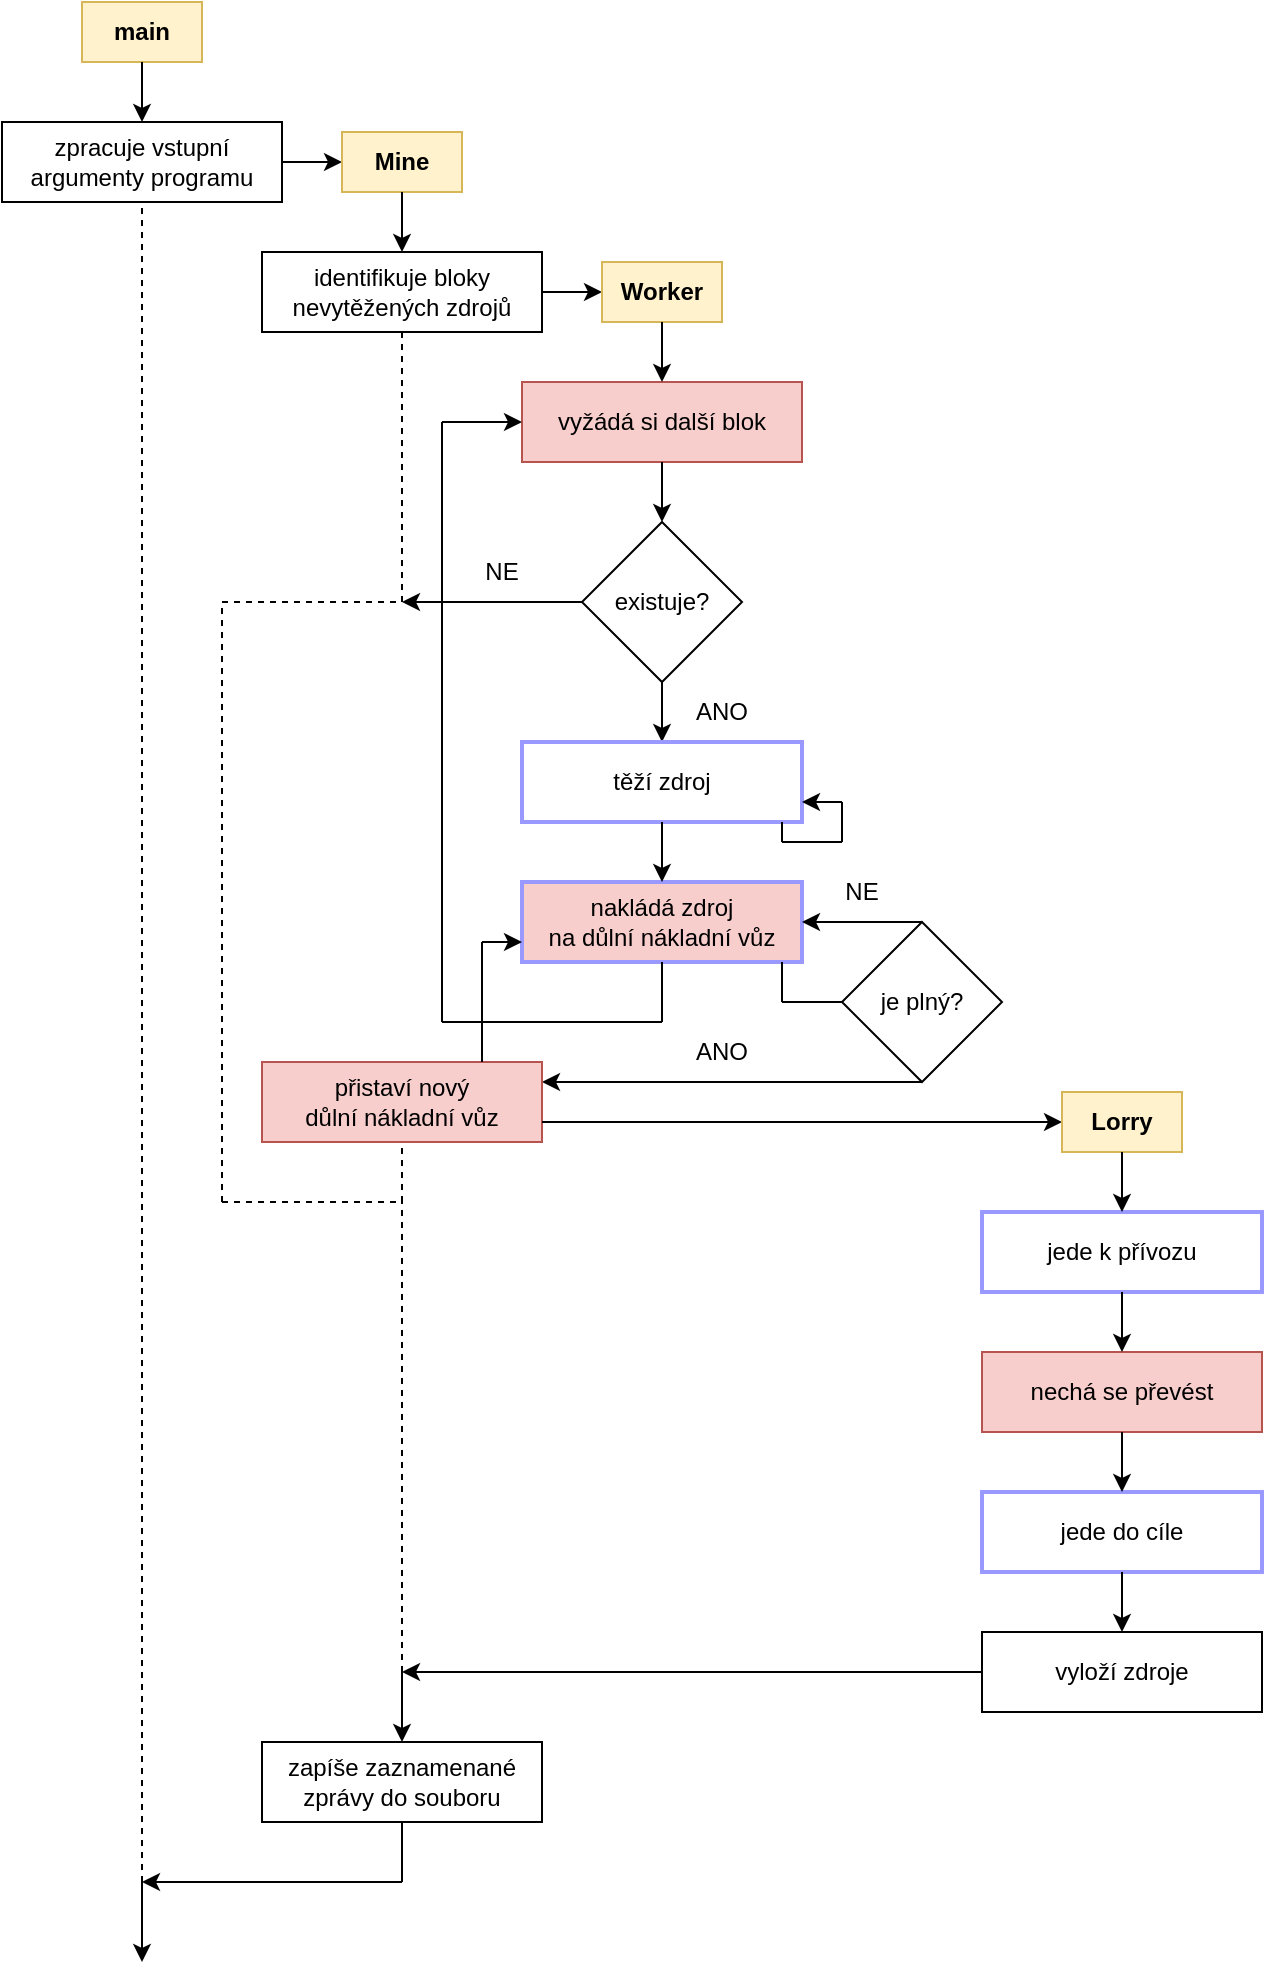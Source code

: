 <mxfile version="21.1.2" type="device">
  <diagram name="Stránka-1" id="baR7OyRBbn1kO8cTrbEP">
    <mxGraphModel dx="954" dy="647" grid="1" gridSize="10" guides="1" tooltips="1" connect="1" arrows="1" fold="1" page="1" pageScale="1" pageWidth="827" pageHeight="1169" math="0" shadow="0">
      <root>
        <mxCell id="0" />
        <mxCell id="1" parent="0" />
        <mxCell id="Dt3yNfdGE5tMnYNcMbUV-14" value="&lt;b&gt;main&lt;/b&gt;" style="rounded=0;whiteSpace=wrap;html=1;fillColor=#fff2cc;strokeColor=#d6b656;" parent="1" vertex="1">
          <mxGeometry x="50" y="10" width="60" height="30" as="geometry" />
        </mxCell>
        <mxCell id="Dt3yNfdGE5tMnYNcMbUV-17" value="" style="endArrow=classic;html=1;rounded=0;exitX=0.5;exitY=1;exitDx=0;exitDy=0;" parent="1" source="Dt3yNfdGE5tMnYNcMbUV-14" edge="1">
          <mxGeometry width="50" height="50" relative="1" as="geometry">
            <mxPoint x="120" y="180" as="sourcePoint" />
            <mxPoint x="80" y="70" as="targetPoint" />
          </mxGeometry>
        </mxCell>
        <mxCell id="Dt3yNfdGE5tMnYNcMbUV-18" value="" style="rounded=0;whiteSpace=wrap;html=1;" parent="1" vertex="1">
          <mxGeometry x="10" y="70" width="140" height="40" as="geometry" />
        </mxCell>
        <mxCell id="Dt3yNfdGE5tMnYNcMbUV-20" value="" style="endArrow=classic;html=1;rounded=0;exitX=1;exitY=0.5;exitDx=0;exitDy=0;" parent="1" source="Dt3yNfdGE5tMnYNcMbUV-18" edge="1">
          <mxGeometry width="50" height="50" relative="1" as="geometry">
            <mxPoint x="120" y="180" as="sourcePoint" />
            <mxPoint x="180" y="90" as="targetPoint" />
          </mxGeometry>
        </mxCell>
        <mxCell id="Dt3yNfdGE5tMnYNcMbUV-21" value="&lt;b&gt;Mine&lt;/b&gt;" style="rounded=0;whiteSpace=wrap;html=1;fillColor=#fff2cc;strokeColor=#d6b656;" parent="1" vertex="1">
          <mxGeometry x="180" y="75" width="60" height="30" as="geometry" />
        </mxCell>
        <mxCell id="Dt3yNfdGE5tMnYNcMbUV-22" value="" style="rounded=0;whiteSpace=wrap;html=1;" parent="1" vertex="1">
          <mxGeometry x="140" y="135" width="140" height="40" as="geometry" />
        </mxCell>
        <mxCell id="Dt3yNfdGE5tMnYNcMbUV-23" value="" style="endArrow=classic;html=1;rounded=0;exitX=0.5;exitY=1;exitDx=0;exitDy=0;entryX=0.5;entryY=0;entryDx=0;entryDy=0;" parent="1" source="Dt3yNfdGE5tMnYNcMbUV-21" target="Dt3yNfdGE5tMnYNcMbUV-22" edge="1">
          <mxGeometry width="50" height="50" relative="1" as="geometry">
            <mxPoint x="180" y="220" as="sourcePoint" />
            <mxPoint x="230" y="170" as="targetPoint" />
          </mxGeometry>
        </mxCell>
        <mxCell id="Dt3yNfdGE5tMnYNcMbUV-24" value="" style="endArrow=classic;html=1;rounded=0;exitX=1;exitY=0.5;exitDx=0;exitDy=0;" parent="1" source="Dt3yNfdGE5tMnYNcMbUV-22" edge="1">
          <mxGeometry width="50" height="50" relative="1" as="geometry">
            <mxPoint x="180" y="220" as="sourcePoint" />
            <mxPoint x="310" y="155" as="targetPoint" />
          </mxGeometry>
        </mxCell>
        <mxCell id="Dt3yNfdGE5tMnYNcMbUV-25" value="&lt;b&gt;Worker&lt;/b&gt;" style="rounded=0;whiteSpace=wrap;html=1;fillColor=#fff2cc;strokeColor=#d6b656;" parent="1" vertex="1">
          <mxGeometry x="310" y="140" width="60" height="30" as="geometry" />
        </mxCell>
        <mxCell id="Dt3yNfdGE5tMnYNcMbUV-44" value="vyžádá si další blok" style="rounded=0;whiteSpace=wrap;html=1;fillColor=#f8cecc;strokeColor=#b85450;" parent="1" vertex="1">
          <mxGeometry x="270" y="200" width="140" height="40" as="geometry" />
        </mxCell>
        <mxCell id="Dt3yNfdGE5tMnYNcMbUV-45" value="" style="endArrow=classic;html=1;rounded=0;exitX=0.5;exitY=1;exitDx=0;exitDy=0;entryX=0.5;entryY=0;entryDx=0;entryDy=0;" parent="1" source="Dt3yNfdGE5tMnYNcMbUV-25" target="Dt3yNfdGE5tMnYNcMbUV-44" edge="1">
          <mxGeometry width="50" height="50" relative="1" as="geometry">
            <mxPoint x="140" y="240" as="sourcePoint" />
            <mxPoint x="190" y="190" as="targetPoint" />
          </mxGeometry>
        </mxCell>
        <mxCell id="Dt3yNfdGE5tMnYNcMbUV-46" value="existuje?" style="rhombus;whiteSpace=wrap;html=1;" parent="1" vertex="1">
          <mxGeometry x="300" y="270" width="80" height="80" as="geometry" />
        </mxCell>
        <mxCell id="Dt3yNfdGE5tMnYNcMbUV-47" value="" style="endArrow=classic;html=1;rounded=0;exitX=0.5;exitY=1;exitDx=0;exitDy=0;entryX=0.5;entryY=0;entryDx=0;entryDy=0;" parent="1" source="Dt3yNfdGE5tMnYNcMbUV-44" target="Dt3yNfdGE5tMnYNcMbUV-46" edge="1">
          <mxGeometry width="50" height="50" relative="1" as="geometry">
            <mxPoint x="170" y="310" as="sourcePoint" />
            <mxPoint x="220" y="260" as="targetPoint" />
          </mxGeometry>
        </mxCell>
        <mxCell id="Dt3yNfdGE5tMnYNcMbUV-48" value="" style="endArrow=none;dashed=1;html=1;rounded=0;entryX=0.5;entryY=1;entryDx=0;entryDy=0;" parent="1" target="Dt3yNfdGE5tMnYNcMbUV-22" edge="1">
          <mxGeometry width="50" height="50" relative="1" as="geometry">
            <mxPoint x="210" y="310" as="sourcePoint" />
            <mxPoint x="220" y="320" as="targetPoint" />
          </mxGeometry>
        </mxCell>
        <mxCell id="Dt3yNfdGE5tMnYNcMbUV-50" value="" style="endArrow=classic;html=1;rounded=0;exitX=0;exitY=0.5;exitDx=0;exitDy=0;" parent="1" source="Dt3yNfdGE5tMnYNcMbUV-46" edge="1">
          <mxGeometry width="50" height="50" relative="1" as="geometry">
            <mxPoint x="170" y="370" as="sourcePoint" />
            <mxPoint x="210" y="310" as="targetPoint" />
          </mxGeometry>
        </mxCell>
        <mxCell id="Dt3yNfdGE5tMnYNcMbUV-51" value="" style="endArrow=none;dashed=1;html=1;rounded=0;entryX=0.5;entryY=1;entryDx=0;entryDy=0;" parent="1" target="Dt3yNfdGE5tMnYNcMbUV-18" edge="1">
          <mxGeometry width="50" height="50" relative="1" as="geometry">
            <mxPoint x="80" y="950" as="sourcePoint" />
            <mxPoint x="220" y="270" as="targetPoint" />
          </mxGeometry>
        </mxCell>
        <mxCell id="Dt3yNfdGE5tMnYNcMbUV-52" value="NE" style="text;html=1;strokeColor=none;fillColor=none;align=center;verticalAlign=middle;whiteSpace=wrap;rounded=0;" parent="1" vertex="1">
          <mxGeometry x="230" y="280" width="60" height="30" as="geometry" />
        </mxCell>
        <mxCell id="Dt3yNfdGE5tMnYNcMbUV-53" value="ANO" style="text;html=1;strokeColor=none;fillColor=none;align=center;verticalAlign=middle;whiteSpace=wrap;rounded=0;" parent="1" vertex="1">
          <mxGeometry x="340" y="350" width="60" height="30" as="geometry" />
        </mxCell>
        <mxCell id="Dt3yNfdGE5tMnYNcMbUV-54" value="" style="endArrow=classic;html=1;rounded=0;exitX=0;exitY=0;exitDx=0;exitDy=0;entryX=0;entryY=1;entryDx=0;entryDy=0;" parent="1" source="Dt3yNfdGE5tMnYNcMbUV-53" target="Dt3yNfdGE5tMnYNcMbUV-53" edge="1">
          <mxGeometry width="50" height="50" relative="1" as="geometry">
            <mxPoint x="100" y="430" as="sourcePoint" />
            <mxPoint x="150" y="380" as="targetPoint" />
          </mxGeometry>
        </mxCell>
        <mxCell id="Dt3yNfdGE5tMnYNcMbUV-55" value="těží zdroj" style="rounded=0;whiteSpace=wrap;html=1;strokeWidth=2;strokeColor=#9999FF;" parent="1" vertex="1">
          <mxGeometry x="270" y="380" width="140" height="40" as="geometry" />
        </mxCell>
        <mxCell id="Dt3yNfdGE5tMnYNcMbUV-56" value="" style="endArrow=none;html=1;rounded=0;" parent="1" edge="1">
          <mxGeometry width="50" height="50" relative="1" as="geometry">
            <mxPoint x="400" y="430" as="sourcePoint" />
            <mxPoint x="400" y="420" as="targetPoint" />
          </mxGeometry>
        </mxCell>
        <mxCell id="Dt3yNfdGE5tMnYNcMbUV-57" value="" style="endArrow=none;html=1;rounded=0;" parent="1" edge="1">
          <mxGeometry width="50" height="50" relative="1" as="geometry">
            <mxPoint x="430" y="430" as="sourcePoint" />
            <mxPoint x="400" y="430" as="targetPoint" />
          </mxGeometry>
        </mxCell>
        <mxCell id="Dt3yNfdGE5tMnYNcMbUV-58" value="" style="endArrow=none;html=1;rounded=0;" parent="1" edge="1">
          <mxGeometry width="50" height="50" relative="1" as="geometry">
            <mxPoint x="430" y="430" as="sourcePoint" />
            <mxPoint x="430" y="410" as="targetPoint" />
          </mxGeometry>
        </mxCell>
        <mxCell id="Dt3yNfdGE5tMnYNcMbUV-59" value="" style="endArrow=classic;html=1;rounded=0;entryX=1;entryY=0.75;entryDx=0;entryDy=0;" parent="1" target="Dt3yNfdGE5tMnYNcMbUV-55" edge="1">
          <mxGeometry width="50" height="50" relative="1" as="geometry">
            <mxPoint x="430" y="410" as="sourcePoint" />
            <mxPoint x="270" y="330" as="targetPoint" />
          </mxGeometry>
        </mxCell>
        <mxCell id="Dt3yNfdGE5tMnYNcMbUV-60" value="" style="rounded=0;whiteSpace=wrap;html=1;fillColor=#f8cecc;strokeColor=#9999FF;strokeWidth=2;" parent="1" vertex="1">
          <mxGeometry x="270" y="450" width="140" height="40" as="geometry" />
        </mxCell>
        <mxCell id="Dt3yNfdGE5tMnYNcMbUV-61" value="" style="endArrow=classic;html=1;rounded=0;exitX=0.5;exitY=1;exitDx=0;exitDy=0;entryX=0.5;entryY=0;entryDx=0;entryDy=0;" parent="1" source="Dt3yNfdGE5tMnYNcMbUV-55" target="Dt3yNfdGE5tMnYNcMbUV-60" edge="1">
          <mxGeometry width="50" height="50" relative="1" as="geometry">
            <mxPoint x="130" y="390" as="sourcePoint" />
            <mxPoint x="180" y="340" as="targetPoint" />
          </mxGeometry>
        </mxCell>
        <mxCell id="Dt3yNfdGE5tMnYNcMbUV-62" value="" style="endArrow=none;html=1;rounded=0;" parent="1" edge="1">
          <mxGeometry width="50" height="50" relative="1" as="geometry">
            <mxPoint x="400" y="510" as="sourcePoint" />
            <mxPoint x="400" y="490" as="targetPoint" />
          </mxGeometry>
        </mxCell>
        <mxCell id="Dt3yNfdGE5tMnYNcMbUV-63" value="" style="endArrow=none;html=1;rounded=0;exitX=0;exitY=0.5;exitDx=0;exitDy=0;" parent="1" source="Dt3yNfdGE5tMnYNcMbUV-66" edge="1">
          <mxGeometry width="50" height="50" relative="1" as="geometry">
            <mxPoint x="430" y="500" as="sourcePoint" />
            <mxPoint x="400" y="510" as="targetPoint" />
          </mxGeometry>
        </mxCell>
        <mxCell id="Dt3yNfdGE5tMnYNcMbUV-65" value="" style="endArrow=classic;html=1;rounded=0;entryX=1;entryY=0.5;entryDx=0;entryDy=0;exitX=0.5;exitY=0;exitDx=0;exitDy=0;" parent="1" source="Dt3yNfdGE5tMnYNcMbUV-66" target="Dt3yNfdGE5tMnYNcMbUV-60" edge="1">
          <mxGeometry width="50" height="50" relative="1" as="geometry">
            <mxPoint x="430" y="480" as="sourcePoint" />
            <mxPoint x="410" y="480" as="targetPoint" />
          </mxGeometry>
        </mxCell>
        <mxCell id="Dt3yNfdGE5tMnYNcMbUV-66" value="je plný?" style="rhombus;whiteSpace=wrap;html=1;" parent="1" vertex="1">
          <mxGeometry x="430" y="470" width="80" height="80" as="geometry" />
        </mxCell>
        <mxCell id="Dt3yNfdGE5tMnYNcMbUV-67" value="NE" style="text;html=1;strokeColor=none;fillColor=none;align=center;verticalAlign=middle;whiteSpace=wrap;rounded=0;" parent="1" vertex="1">
          <mxGeometry x="410" y="440" width="60" height="30" as="geometry" />
        </mxCell>
        <mxCell id="Dt3yNfdGE5tMnYNcMbUV-68" value="" style="endArrow=classic;html=1;rounded=0;exitX=0.5;exitY=1;exitDx=0;exitDy=0;entryX=1;entryY=0.25;entryDx=0;entryDy=0;" parent="1" source="Dt3yNfdGE5tMnYNcMbUV-66" target="Dt3yNfdGE5tMnYNcMbUV-70" edge="1">
          <mxGeometry width="50" height="50" relative="1" as="geometry">
            <mxPoint x="290" y="490" as="sourcePoint" />
            <mxPoint x="280" y="560" as="targetPoint" />
          </mxGeometry>
        </mxCell>
        <mxCell id="Dt3yNfdGE5tMnYNcMbUV-69" value="ANO" style="text;html=1;strokeColor=none;fillColor=none;align=center;verticalAlign=middle;whiteSpace=wrap;rounded=0;" parent="1" vertex="1">
          <mxGeometry x="340" y="520" width="60" height="30" as="geometry" />
        </mxCell>
        <mxCell id="Dt3yNfdGE5tMnYNcMbUV-70" value="" style="rounded=0;whiteSpace=wrap;html=1;fillColor=#f8cecc;strokeColor=#b85450;" parent="1" vertex="1">
          <mxGeometry x="140" y="540" width="140" height="40" as="geometry" />
        </mxCell>
        <mxCell id="Dt3yNfdGE5tMnYNcMbUV-72" value="" style="endArrow=classic;html=1;rounded=0;exitX=1;exitY=0.75;exitDx=0;exitDy=0;entryX=0;entryY=0.5;entryDx=0;entryDy=0;" parent="1" source="Dt3yNfdGE5tMnYNcMbUV-70" target="Dt3yNfdGE5tMnYNcMbUV-75" edge="1">
          <mxGeometry width="50" height="50" relative="1" as="geometry">
            <mxPoint x="290" y="420" as="sourcePoint" />
            <mxPoint x="480" y="570" as="targetPoint" />
          </mxGeometry>
        </mxCell>
        <mxCell id="Dt3yNfdGE5tMnYNcMbUV-75" value="&lt;b&gt;Lorry&lt;/b&gt;" style="rounded=0;whiteSpace=wrap;html=1;fillColor=#fff2cc;strokeColor=#d6b656;" parent="1" vertex="1">
          <mxGeometry x="540" y="555" width="60" height="30" as="geometry" />
        </mxCell>
        <mxCell id="Dt3yNfdGE5tMnYNcMbUV-76" value="" style="endArrow=classic;html=1;rounded=0;entryX=0;entryY=0.75;entryDx=0;entryDy=0;" parent="1" target="Dt3yNfdGE5tMnYNcMbUV-60" edge="1">
          <mxGeometry width="50" height="50" relative="1" as="geometry">
            <mxPoint x="250" y="480" as="sourcePoint" />
            <mxPoint x="340" y="370" as="targetPoint" />
          </mxGeometry>
        </mxCell>
        <mxCell id="Dt3yNfdGE5tMnYNcMbUV-77" value="" style="endArrow=none;html=1;rounded=0;" parent="1" edge="1">
          <mxGeometry width="50" height="50" relative="1" as="geometry">
            <mxPoint x="250" y="480" as="sourcePoint" />
            <mxPoint x="250" y="540" as="targetPoint" />
          </mxGeometry>
        </mxCell>
        <mxCell id="Dt3yNfdGE5tMnYNcMbUV-81" value="" style="endArrow=none;dashed=1;html=1;rounded=0;" parent="1" edge="1">
          <mxGeometry width="50" height="50" relative="1" as="geometry">
            <mxPoint x="120" y="310" as="sourcePoint" />
            <mxPoint x="210" y="310" as="targetPoint" />
          </mxGeometry>
        </mxCell>
        <mxCell id="Dt3yNfdGE5tMnYNcMbUV-82" value="" style="endArrow=none;dashed=1;html=1;rounded=0;" parent="1" edge="1">
          <mxGeometry width="50" height="50" relative="1" as="geometry">
            <mxPoint x="120" y="610" as="sourcePoint" />
            <mxPoint x="120" y="310" as="targetPoint" />
          </mxGeometry>
        </mxCell>
        <mxCell id="Dt3yNfdGE5tMnYNcMbUV-83" value="" style="endArrow=none;dashed=1;html=1;rounded=0;" parent="1" edge="1">
          <mxGeometry width="50" height="50" relative="1" as="geometry">
            <mxPoint x="120" y="610" as="sourcePoint" />
            <mxPoint x="210" y="610" as="targetPoint" />
          </mxGeometry>
        </mxCell>
        <mxCell id="Dt3yNfdGE5tMnYNcMbUV-84" value="" style="endArrow=none;dashed=1;html=1;rounded=0;entryX=0.5;entryY=1;entryDx=0;entryDy=0;" parent="1" target="Dt3yNfdGE5tMnYNcMbUV-70" edge="1">
          <mxGeometry width="50" height="50" relative="1" as="geometry">
            <mxPoint x="210" y="610" as="sourcePoint" />
            <mxPoint x="209.5" y="585" as="targetPoint" />
          </mxGeometry>
        </mxCell>
        <mxCell id="Dt3yNfdGE5tMnYNcMbUV-85" value="jede k přívozu" style="rounded=0;whiteSpace=wrap;html=1;strokeWidth=2;strokeColor=#9999FF;" parent="1" vertex="1">
          <mxGeometry x="500" y="615" width="140" height="40" as="geometry" />
        </mxCell>
        <mxCell id="Dt3yNfdGE5tMnYNcMbUV-86" value="" style="endArrow=classic;html=1;rounded=0;exitX=0.5;exitY=1;exitDx=0;exitDy=0;" parent="1" source="Dt3yNfdGE5tMnYNcMbUV-75" edge="1">
          <mxGeometry width="50" height="50" relative="1" as="geometry">
            <mxPoint x="570" y="590" as="sourcePoint" />
            <mxPoint x="570" y="615" as="targetPoint" />
          </mxGeometry>
        </mxCell>
        <mxCell id="Dt3yNfdGE5tMnYNcMbUV-87" value="nechá se převést" style="rounded=0;whiteSpace=wrap;html=1;fillColor=#f8cecc;strokeColor=#b85450;" parent="1" vertex="1">
          <mxGeometry x="500" y="685" width="140" height="40" as="geometry" />
        </mxCell>
        <mxCell id="Dt3yNfdGE5tMnYNcMbUV-88" value="" style="endArrow=classic;html=1;rounded=0;exitX=0.5;exitY=1;exitDx=0;exitDy=0;" parent="1" edge="1">
          <mxGeometry width="50" height="50" relative="1" as="geometry">
            <mxPoint x="570" y="655" as="sourcePoint" />
            <mxPoint x="570" y="685" as="targetPoint" />
          </mxGeometry>
        </mxCell>
        <mxCell id="Dt3yNfdGE5tMnYNcMbUV-89" value="jede do cíle" style="rounded=0;whiteSpace=wrap;html=1;strokeWidth=2;strokeColor=#9999FF;" parent="1" vertex="1">
          <mxGeometry x="500" y="755" width="140" height="40" as="geometry" />
        </mxCell>
        <mxCell id="Dt3yNfdGE5tMnYNcMbUV-90" value="" style="endArrow=classic;html=1;rounded=0;exitX=0.5;exitY=1;exitDx=0;exitDy=0;" parent="1" edge="1">
          <mxGeometry width="50" height="50" relative="1" as="geometry">
            <mxPoint x="570" y="725" as="sourcePoint" />
            <mxPoint x="570" y="755" as="targetPoint" />
          </mxGeometry>
        </mxCell>
        <mxCell id="Dt3yNfdGE5tMnYNcMbUV-91" value="vyloží zdroje" style="rounded=0;whiteSpace=wrap;html=1;" parent="1" vertex="1">
          <mxGeometry x="500" y="825" width="140" height="40" as="geometry" />
        </mxCell>
        <mxCell id="Dt3yNfdGE5tMnYNcMbUV-92" value="" style="endArrow=classic;html=1;rounded=0;exitX=0.5;exitY=1;exitDx=0;exitDy=0;" parent="1" edge="1">
          <mxGeometry width="50" height="50" relative="1" as="geometry">
            <mxPoint x="570" y="795" as="sourcePoint" />
            <mxPoint x="570" y="825" as="targetPoint" />
          </mxGeometry>
        </mxCell>
        <mxCell id="Dt3yNfdGE5tMnYNcMbUV-93" value="" style="endArrow=classic;html=1;rounded=0;exitX=0;exitY=0.5;exitDx=0;exitDy=0;" parent="1" source="Dt3yNfdGE5tMnYNcMbUV-91" edge="1">
          <mxGeometry width="50" height="50" relative="1" as="geometry">
            <mxPoint x="390" y="660" as="sourcePoint" />
            <mxPoint x="210" y="845" as="targetPoint" />
          </mxGeometry>
        </mxCell>
        <mxCell id="Dt3yNfdGE5tMnYNcMbUV-95" value="" style="endArrow=none;dashed=1;html=1;rounded=0;" parent="1" edge="1">
          <mxGeometry width="50" height="50" relative="1" as="geometry">
            <mxPoint x="210" y="845" as="sourcePoint" />
            <mxPoint x="210" y="610" as="targetPoint" />
          </mxGeometry>
        </mxCell>
        <mxCell id="Dt3yNfdGE5tMnYNcMbUV-96" value="" style="endArrow=classic;html=1;rounded=0;" parent="1" edge="1">
          <mxGeometry width="50" height="50" relative="1" as="geometry">
            <mxPoint x="210" y="845" as="sourcePoint" />
            <mxPoint x="210" y="880" as="targetPoint" />
          </mxGeometry>
        </mxCell>
        <mxCell id="Dt3yNfdGE5tMnYNcMbUV-97" value="" style="rounded=0;whiteSpace=wrap;html=1;" parent="1" vertex="1">
          <mxGeometry x="140" y="880" width="140" height="40" as="geometry" />
        </mxCell>
        <mxCell id="Dt3yNfdGE5tMnYNcMbUV-98" value="" style="endArrow=none;html=1;rounded=0;entryX=0.5;entryY=1;entryDx=0;entryDy=0;" parent="1" target="Dt3yNfdGE5tMnYNcMbUV-97" edge="1">
          <mxGeometry width="50" height="50" relative="1" as="geometry">
            <mxPoint x="210" y="950" as="sourcePoint" />
            <mxPoint x="360" y="740" as="targetPoint" />
          </mxGeometry>
        </mxCell>
        <mxCell id="Dt3yNfdGE5tMnYNcMbUV-99" value="" style="endArrow=classic;html=1;rounded=0;" parent="1" edge="1">
          <mxGeometry width="50" height="50" relative="1" as="geometry">
            <mxPoint x="210" y="950" as="sourcePoint" />
            <mxPoint x="80" y="950" as="targetPoint" />
          </mxGeometry>
        </mxCell>
        <mxCell id="Dt3yNfdGE5tMnYNcMbUV-100" value="" style="endArrow=classic;html=1;rounded=0;" parent="1" edge="1">
          <mxGeometry width="50" height="50" relative="1" as="geometry">
            <mxPoint x="80" y="950" as="sourcePoint" />
            <mxPoint x="80" y="990" as="targetPoint" />
          </mxGeometry>
        </mxCell>
        <mxCell id="XbGe5k2tLlKnqByQ5oWm-1" value="" style="endArrow=none;html=1;rounded=0;entryX=0.5;entryY=1;entryDx=0;entryDy=0;" edge="1" parent="1" target="Dt3yNfdGE5tMnYNcMbUV-60">
          <mxGeometry width="50" height="50" relative="1" as="geometry">
            <mxPoint x="340" y="520" as="sourcePoint" />
            <mxPoint x="440" y="440" as="targetPoint" />
          </mxGeometry>
        </mxCell>
        <mxCell id="XbGe5k2tLlKnqByQ5oWm-2" value="" style="endArrow=classic;html=1;rounded=0;entryX=0;entryY=0.5;entryDx=0;entryDy=0;" edge="1" parent="1" target="Dt3yNfdGE5tMnYNcMbUV-44">
          <mxGeometry width="50" height="50" relative="1" as="geometry">
            <mxPoint x="230" y="220" as="sourcePoint" />
            <mxPoint x="440" y="440" as="targetPoint" />
          </mxGeometry>
        </mxCell>
        <mxCell id="XbGe5k2tLlKnqByQ5oWm-3" value="" style="endArrow=none;html=1;rounded=0;" edge="1" parent="1">
          <mxGeometry width="50" height="50" relative="1" as="geometry">
            <mxPoint x="230" y="520" as="sourcePoint" />
            <mxPoint x="230" y="220" as="targetPoint" />
          </mxGeometry>
        </mxCell>
        <mxCell id="XbGe5k2tLlKnqByQ5oWm-4" value="" style="endArrow=none;html=1;rounded=0;exitX=0;exitY=0;exitDx=0;exitDy=0;" edge="1" parent="1" source="Dt3yNfdGE5tMnYNcMbUV-69">
          <mxGeometry width="50" height="50" relative="1" as="geometry">
            <mxPoint x="340" y="510" as="sourcePoint" />
            <mxPoint x="230" y="520" as="targetPoint" />
          </mxGeometry>
        </mxCell>
        <mxCell id="XbGe5k2tLlKnqByQ5oWm-5" value="argumenty programu" style="text;html=1;strokeColor=none;fillColor=none;align=center;verticalAlign=middle;whiteSpace=wrap;rounded=0;spacingBottom=5;" vertex="1" parent="1">
          <mxGeometry x="10" y="90" width="140" height="20" as="geometry" />
        </mxCell>
        <mxCell id="XbGe5k2tLlKnqByQ5oWm-6" value="zpracuje vstupní" style="text;html=1;strokeColor=none;fillColor=none;align=center;verticalAlign=middle;whiteSpace=wrap;rounded=0;spacingTop=5;" vertex="1" parent="1">
          <mxGeometry x="10" y="70" width="140" height="20" as="geometry" />
        </mxCell>
        <mxCell id="XbGe5k2tLlKnqByQ5oWm-8" value="identifikuje bloky" style="text;html=1;strokeColor=none;fillColor=none;align=center;verticalAlign=middle;whiteSpace=wrap;rounded=0;spacingTop=5;" vertex="1" parent="1">
          <mxGeometry x="140" y="135" width="140" height="20" as="geometry" />
        </mxCell>
        <mxCell id="XbGe5k2tLlKnqByQ5oWm-9" value="nevytěžených zdrojů" style="text;html=1;strokeColor=none;fillColor=none;align=center;verticalAlign=middle;whiteSpace=wrap;rounded=0;spacingBottom=5;" vertex="1" parent="1">
          <mxGeometry x="140" y="155" width="140" height="20" as="geometry" />
        </mxCell>
        <mxCell id="XbGe5k2tLlKnqByQ5oWm-10" value="na důlní nákladní vůz" style="text;html=1;strokeColor=none;fillColor=none;align=center;verticalAlign=middle;whiteSpace=wrap;rounded=0;spacingBottom=5;" vertex="1" parent="1">
          <mxGeometry x="270" y="470" width="140" height="20" as="geometry" />
        </mxCell>
        <mxCell id="XbGe5k2tLlKnqByQ5oWm-11" value="nakládá zdroj" style="text;html=1;strokeColor=none;fillColor=none;align=center;verticalAlign=middle;whiteSpace=wrap;rounded=0;spacingTop=5;" vertex="1" parent="1">
          <mxGeometry x="270" y="450" width="140" height="20" as="geometry" />
        </mxCell>
        <mxCell id="XbGe5k2tLlKnqByQ5oWm-13" value="důlní nákladní vůz" style="text;html=1;strokeColor=none;fillColor=none;align=center;verticalAlign=middle;whiteSpace=wrap;rounded=0;spacingBottom=5;" vertex="1" parent="1">
          <mxGeometry x="140" y="560" width="140" height="20" as="geometry" />
        </mxCell>
        <mxCell id="XbGe5k2tLlKnqByQ5oWm-14" value="přistaví nový" style="text;html=1;strokeColor=none;fillColor=none;align=center;verticalAlign=middle;whiteSpace=wrap;rounded=0;spacingTop=5;" vertex="1" parent="1">
          <mxGeometry x="140" y="540" width="140" height="20" as="geometry" />
        </mxCell>
        <mxCell id="XbGe5k2tLlKnqByQ5oWm-18" value="zprávy do souboru" style="text;html=1;strokeColor=none;fillColor=none;align=center;verticalAlign=middle;whiteSpace=wrap;rounded=0;spacingBottom=5;" vertex="1" parent="1">
          <mxGeometry x="140" y="900" width="140" height="20" as="geometry" />
        </mxCell>
        <mxCell id="XbGe5k2tLlKnqByQ5oWm-19" value="zapíše zaznamenané" style="text;html=1;strokeColor=none;fillColor=none;align=center;verticalAlign=middle;whiteSpace=wrap;rounded=0;spacingTop=5;" vertex="1" parent="1">
          <mxGeometry x="140" y="880" width="140" height="20" as="geometry" />
        </mxCell>
      </root>
    </mxGraphModel>
  </diagram>
</mxfile>
